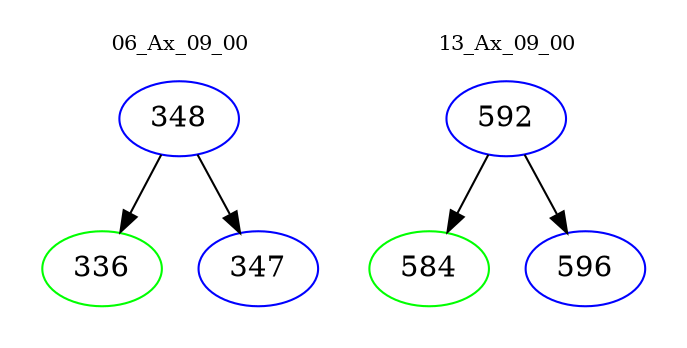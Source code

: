 digraph{
subgraph cluster_0 {
color = white
label = "06_Ax_09_00";
fontsize=10;
T0_348 [label="348", color="blue"]
T0_348 -> T0_336 [color="black"]
T0_336 [label="336", color="green"]
T0_348 -> T0_347 [color="black"]
T0_347 [label="347", color="blue"]
}
subgraph cluster_1 {
color = white
label = "13_Ax_09_00";
fontsize=10;
T1_592 [label="592", color="blue"]
T1_592 -> T1_584 [color="black"]
T1_584 [label="584", color="green"]
T1_592 -> T1_596 [color="black"]
T1_596 [label="596", color="blue"]
}
}
